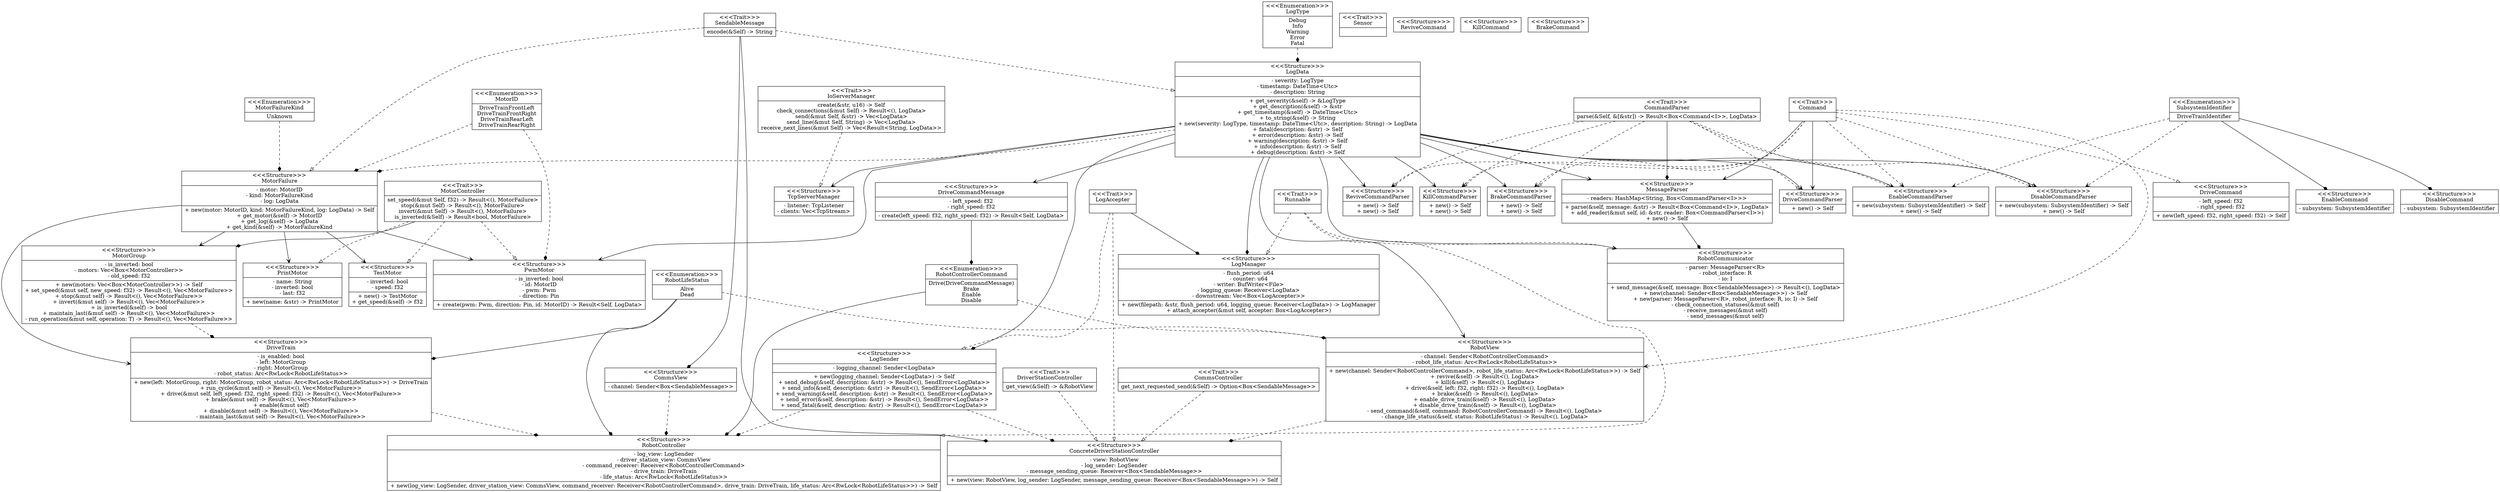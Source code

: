 digraph ml {
    ndPwmMotor[label="{&lt;&lt;&lt;Structure&gt;&gt;&gt;\nPwmMotor|- is_inverted: bool\n- id: MotorID\n- pwm: Pwm\n- direction: Pin|+ create(pwm: Pwm, direction: Pin, id: MotorID) -&gt; Result&lt;Self, LogData&gt;}"][shape="record"];
    ndTestMotor[label="{&lt;&lt;&lt;Structure&gt;&gt;&gt;\nTestMotor|- inverted: bool\n- speed: f32|+ new() -&gt; TestMotor\n+ get_speed(&amp;self) -&gt; f32}"][shape="record"];
    ndMotorGroup[label="{&lt;&lt;&lt;Structure&gt;&gt;&gt;\nMotorGroup|- is_inverted: bool\n- motors: Vec&lt;Box&lt;MotorController&gt;&gt;\n- old_speed: f32|+ new(motors: Vec&lt;Box&lt;MotorController&gt;&gt;) -&gt; Self\n+ set_speed(&amp;mut self, new_speed: f32) -&gt; Result&lt;(), Vec&lt;MotorFailure&gt;&gt;\n+ stop(&amp;mut self) -&gt; Result&lt;(), Vec&lt;MotorFailure&gt;&gt;\n+ invert(&amp;mut self) -&gt; Result&lt;(), Vec&lt;MotorFailure&gt;&gt;\n+ is_inverted(&amp;self) -&gt; bool\n+ maintain_last(&amp;mut self) -&gt; Result&lt;(), Vec&lt;MotorFailure&gt;&gt;\n- run_operation(&amp;mut self, operation: T) -&gt; Result&lt;(), Vec&lt;MotorFailure&gt;&gt;}"][shape="record"];
    ndPrintMotor[label="{&lt;&lt;&lt;Structure&gt;&gt;&gt;\nPrintMotor|- name: String\n- inverted: bool\n- last: f32|+ new(name: &amp;str) -&gt; PrintMotor}"][shape="record"];
    ndMotorFailureKind[label="{&lt;&lt;&lt;Enumeration&gt;&gt;&gt;\nMotorFailureKind|Unknown}"][shape="record"];
    ndMotorController[label="{&lt;&lt;&lt;Trait&gt;&gt;&gt;\nMotorController|set_speed(&amp;mut Self, f32) -&gt; Result&lt;(), MotorFailure&gt;\nstop(&amp;mut Self) -&gt; Result&lt;(), MotorFailure&gt;\ninvert(&amp;mut Self) -&gt; Result&lt;(), MotorFailure&gt;\nis_inverted(&amp;Self) -&gt; Result&lt;bool, MotorFailure&gt;}"][shape="record"];
    ndMotorFailure[label="{&lt;&lt;&lt;Structure&gt;&gt;&gt;\nMotorFailure|- motor: MotorID\n- kind: MotorFailureKind\n- log: LogData|+ new(motor: MotorID, kind: MotorFailureKind, log: LogData) -&gt; Self\n+ get_motor(&amp;self) -&gt; MotorID\n+ get_log(&amp;self) -&gt; LogData\n+ get_kind(&amp;self) -&gt; MotorFailureKind}"][shape="record"];
    ndSensor[label="{&lt;&lt;&lt;Trait&gt;&gt;&gt;\nSensor|}"][shape="record"];
    ndTcpServerManager[label="{&lt;&lt;&lt;Structure&gt;&gt;&gt;\nTcpServerManager|- listener: TcpListener\n- clients: Vec&lt;TcpStream&gt;}"][shape="record"];
    ndIoServerManager[label="{&lt;&lt;&lt;Trait&gt;&gt;&gt;\nIoServerManager|create(&amp;str, u16) -&gt; Self\ncheck_connections(&amp;mut Self) -&gt; Result&lt;(), LogData&gt;\nsend(&amp;mut Self, &amp;str) -&gt; Vec&lt;LogData&gt;\nsend_line(&amp;mut Self, String) -&gt; Vec&lt;LogData&gt;\nreceive_next_lines(&amp;mut Self) -&gt; Vec&lt;Result&lt;String, LogData&gt;&gt;}"][shape="record"];
    ndReviveCommand[label="{&lt;&lt;&lt;Structure&gt;&gt;&gt;\nReviveCommand}"][shape="record"];
    ndReviveCommandParser[label="{&lt;&lt;&lt;Structure&gt;&gt;&gt;\nReviveCommandParser|+ new() -&gt; Self\n+ new() -&gt; Self}"][shape="record"];
    ndKillCommand[label="{&lt;&lt;&lt;Structure&gt;&gt;&gt;\nKillCommand}"][shape="record"];
    ndKillCommandParser[label="{&lt;&lt;&lt;Structure&gt;&gt;&gt;\nKillCommandParser|+ new() -&gt; Self\n+ new() -&gt; Self}"][shape="record"];
    ndDisableCommand[label="{&lt;&lt;&lt;Structure&gt;&gt;&gt;\nDisableCommand|- subsystem: SubsystemIdentifier}"][shape="record"];
    ndDisableCommandParser[label="{&lt;&lt;&lt;Structure&gt;&gt;&gt;\nDisableCommandParser|+ new(subsystem: SubsystemIdentifier) -&gt; Self\n+ new() -&gt; Self}"][shape="record"];
    ndBrakeCommand[label="{&lt;&lt;&lt;Structure&gt;&gt;&gt;\nBrakeCommand}"][shape="record"];
    ndBrakeCommandParser[label="{&lt;&lt;&lt;Structure&gt;&gt;&gt;\nBrakeCommandParser|+ new() -&gt; Self\n+ new() -&gt; Self}"][shape="record"];
    ndDriveCommand[label="{&lt;&lt;&lt;Structure&gt;&gt;&gt;\nDriveCommand|- left_speed: f32\n- right_speed: f32|+ new(left_speed: f32, right_speed: f32) -&gt; Self}"][shape="record"];
    ndDriveCommandParser[label="{&lt;&lt;&lt;Structure&gt;&gt;&gt;\nDriveCommandParser|+ new() -&gt; Self}"][shape="record"];
    ndEnableCommand[label="{&lt;&lt;&lt;Structure&gt;&gt;&gt;\nEnableCommand|- subsystem: SubsystemIdentifier}"][shape="record"];
    ndEnableCommandParser[label="{&lt;&lt;&lt;Structure&gt;&gt;&gt;\nEnableCommandParser|+ new(subsystem: SubsystemIdentifier) -&gt; Self\n+ new() -&gt; Self}"][shape="record"];
    ndSubsystemIdentifier[label="{&lt;&lt;&lt;Enumeration&gt;&gt;&gt;\nSubsystemIdentifier|DriveTrainIdentifier}"][shape="record"];
    ndConcreteDriverStationController[label="{&lt;&lt;&lt;Structure&gt;&gt;&gt;\nConcreteDriverStationController|- view: RobotView\n- log_sender: LogSender\n- message_sending_queue: Receiver&lt;Box&lt;SendableMessage&gt;&gt;|+ new(view: RobotView, log_sender: LogSender, message_sending_queue: Receiver&lt;Box&lt;SendableMessage&gt;&gt;) -&gt; Self}"][shape="record"];
    ndDriverStationController[label="{&lt;&lt;&lt;Trait&gt;&gt;&gt;\nDriverStationController|get_view(&amp;Self) -&gt; &amp;RobotView}"][shape="record"];
    ndCommand[label="{&lt;&lt;&lt;Trait&gt;&gt;&gt;\nCommand|}"][shape="record"];
    ndCommandParser[label="{&lt;&lt;&lt;Trait&gt;&gt;&gt;\nCommandParser|parse(&amp;Self, &amp;[&amp;str]) -&gt; Result&lt;Box&lt;Command&lt;I&gt;&gt;, LogData&gt;}"][shape="record"];
    ndMessageParser[label="{&lt;&lt;&lt;Structure&gt;&gt;&gt;\nMessageParser|- readers: HashMap&lt;String, Box&lt;CommandParser&lt;I&gt;&gt;&gt;|+ parse(&amp;self, message: &amp;str) -&gt; Result&lt;Box&lt;Command&lt;I&gt;&gt;, LogData&gt;\n+ add_reader(&amp;mut self, id: &amp;str, reader: Box&lt;CommandParser&lt;I&gt;&gt;)\n+ new() -&gt; Self}"][shape="record"];
    ndSendableMessage[label="{&lt;&lt;&lt;Trait&gt;&gt;&gt;\nSendableMessage|encode(&amp;Self) -&gt; String}"][shape="record"];
    ndCommsController[label="{&lt;&lt;&lt;Trait&gt;&gt;&gt;\nCommsController|get_next_requested_send(&amp;Self) -&gt; Option&lt;Box&lt;SendableMessage&gt;&gt;}"][shape="record"];
    ndCommsView[label="{&lt;&lt;&lt;Structure&gt;&gt;&gt;\nCommsView|- channel: Sender&lt;Box&lt;SendableMessage&gt;&gt;}"][shape="record"];
    ndRobotCommunicator[label="{&lt;&lt;&lt;Structure&gt;&gt;&gt;\nRobotCommunicator|- parser: MessageParser&lt;R&gt;\n- robot_interface: R\n- io: I|+ send_message(&amp;self, message: Box&lt;SendableMessage&gt;) -&gt; Result&lt;(), LogData&gt;\n+ new(channel: Sender&lt;Box&lt;SendableMessage&gt;&gt;) -&gt; Self\n+ new(parser: MessageParser&lt;R&gt;, robot_interface: R, io: I) -&gt; Self\n- check_connection_statuses(&amp;mut self)\n- receive_messages(&amp;mut self)\n- send_messages(&amp;mut self)}"][shape="record"];
    ndRunnable[label="{&lt;&lt;&lt;Trait&gt;&gt;&gt;\nRunnable|}"][shape="record"];
    ndLogType[label="{&lt;&lt;&lt;Enumeration&gt;&gt;&gt;\nLogType|Debug\nInfo\nWarning\nError\nFatal}"][shape="record"];
    ndLogData[label="{&lt;&lt;&lt;Structure&gt;&gt;&gt;\nLogData|- severity: LogType\n- timestamp: DateTime&lt;Utc&gt;\n- description: String|+ get_severity(&amp;self) -&gt; &amp;LogType\n+ get_description(&amp;self) -&gt; &amp;str\n+ get_timestamp(&amp;self) -&gt; DateTime&lt;Utc&gt;\n+ to_string(&amp;self) -&gt; String\n+ new(severity: LogType, timestamp: DateTime&lt;Utc&gt;, description: String) -&gt; LogData\n+ fatal(description: &amp;str) -&gt; Self\n+ error(description: &amp;str) -&gt; Self\n+ warning(description: &amp;str) -&gt; Self\n+ info(description: &amp;str) -&gt; Self\n+ debug(description: &amp;str) -&gt; Self}"][shape="record"];
    ndLogAccepter[label="{&lt;&lt;&lt;Trait&gt;&gt;&gt;\nLogAccepter|}"][shape="record"];
    ndLogSender[label="{&lt;&lt;&lt;Structure&gt;&gt;&gt;\nLogSender|- logging_channel: Sender&lt;LogData&gt;|+ new(logging_channel: Sender&lt;LogData&gt;) -&gt; Self\n+ send_debug(&amp;self, description: &amp;str) -&gt; Result&lt;(), SendError&lt;LogData&gt;&gt;\n+ send_info(&amp;self, description: &amp;str) -&gt; Result&lt;(), SendError&lt;LogData&gt;&gt;\n+ send_warning(&amp;self, description: &amp;str) -&gt; Result&lt;(), SendError&lt;LogData&gt;&gt;\n+ send_error(&amp;self, description: &amp;str) -&gt; Result&lt;(), SendError&lt;LogData&gt;&gt;\n+ send_fatal(&amp;self, description: &amp;str) -&gt; Result&lt;(), SendError&lt;LogData&gt;&gt;}"][shape="record"];
    ndLogManager[label="{&lt;&lt;&lt;Structure&gt;&gt;&gt;\nLogManager|- flush_period: u64\n- counter: u64\n- writer: BufWriter&lt;File&gt;\n- logging_queue: Receiver&lt;LogData&gt;\n- downstream: Vec&lt;Box&lt;LogAccepter&gt;&gt;|+ new(filepath: &amp;str, flush_period: u64, logging_queue: Receiver&lt;LogData&gt;) -&gt; LogManager\n+ attach_accepter(&amp;mut self, accepter: Box&lt;LogAccepter&gt;)}"][shape="record"];
    ndMotorID[label="{&lt;&lt;&lt;Enumeration&gt;&gt;&gt;\nMotorID|DriveTrainFrontLeft\nDriveTrainFrontRight\nDriveTrainRearLeft\nDriveTrainRearRight}"][shape="record"];
    ndRobotController[label="{&lt;&lt;&lt;Structure&gt;&gt;&gt;\nRobotController|- log_view: LogSender\n- driver_station_view: CommsView\n- command_receiver: Receiver&lt;RobotControllerCommand&gt;\n- drive_train: DriveTrain\n- life_status: Arc&lt;RwLock&lt;RobotLifeStatus&gt;&gt;|+ new(log_view: LogSender, driver_station_view: CommsView, command_receiver: Receiver&lt;RobotControllerCommand&gt;, drive_train: DriveTrain, life_status: Arc&lt;RwLock&lt;RobotLifeStatus&gt;&gt;) -&gt; Self}"][shape="record"];
    ndDriveTrain[label="{&lt;&lt;&lt;Structure&gt;&gt;&gt;\nDriveTrain|- is_enabled: bool\n- left: MotorGroup\n- right: MotorGroup\n- robot_status: Arc&lt;RwLock&lt;RobotLifeStatus&gt;&gt;|+ new(left: MotorGroup, right: MotorGroup, robot_status: Arc&lt;RwLock&lt;RobotLifeStatus&gt;&gt;) -&gt; DriveTrain\n+ run_cycle(&amp;mut self) -&gt; Result&lt;(), Vec&lt;MotorFailure&gt;&gt;\n+ drive(&amp;mut self, left_speed: f32, right_speed: f32) -&gt; Result&lt;(), Vec&lt;MotorFailure&gt;&gt;\n+ brake(&amp;mut self) -&gt; Result&lt;(), Vec&lt;MotorFailure&gt;&gt;\n+ enable(&amp;mut self)\n+ disable(&amp;mut self) -&gt; Result&lt;(), Vec&lt;MotorFailure&gt;&gt;\n- maintain_last(&amp;mut self) -&gt; Result&lt;(), Vec&lt;MotorFailure&gt;&gt;}"][shape="record"];
    ndRobotLifeStatus[label="{&lt;&lt;&lt;Enumeration&gt;&gt;&gt;\nRobotLifeStatus|Alive\nDead}"][shape="record"];
    ndRobotControllerCommand[label="{&lt;&lt;&lt;Enumeration&gt;&gt;&gt;\nRobotControllerCommand|Drive(DriveCommandMessage)\nBrake\nEnable\nDisable}"][shape="record"];
    ndRobotView[label="{&lt;&lt;&lt;Structure&gt;&gt;&gt;\nRobotView|- channel: Sender&lt;RobotControllerCommand&gt;\n- robot_life_status: Arc&lt;RwLock&lt;RobotLifeStatus&gt;&gt;|+ new(channel: Sender&lt;RobotControllerCommand&gt;, robot_life_status: Arc&lt;RwLock&lt;RobotLifeStatus&gt;&gt;) -&gt; Self\n+ revive(&amp;self) -&gt; Result&lt;(), LogData&gt;\n+ kill(&amp;self) -&gt; Result&lt;(), LogData&gt;\n+ drive(&amp;self, left: f32, right: f32) -&gt; Result&lt;(), LogData&gt;\n+ brake(&amp;self) -&gt; Result&lt;(), LogData&gt;\n+ enable_drive_train(&amp;self) -&gt; Result&lt;(), LogData&gt;\n+ disable_drive_train(&amp;self) -&gt; Result&lt;(), LogData&gt;\n- send_command(&amp;self, command: RobotControllerCommand) -&gt; Result&lt;(), LogData&gt;\n- change_life_status(&amp;self, status: RobotLifeStatus) -&gt; Result&lt;(), LogData&gt;}"][shape="record"];
    ndDriveCommandMessage[label="{&lt;&lt;&lt;Structure&gt;&gt;&gt;\nDriveCommandMessage|- left_speed: f32\n- right_speed: f32|- create(left_speed: f32, right_speed: f32) -&gt; Result&lt;Self, LogData&gt;}"][shape="record"];
    ndMotorGroup -> ndDriveTrain[label=""][style="dashed"][arrowhead="diamond"];
    ndMotorFailureKind -> ndMotorFailure[label=""][style="dashed"][arrowhead="diamond"];
    ndMotorController -> ndPwmMotor[label=""][style="dashed"][arrowhead="onormal"];
    ndMotorController -> ndTestMotor[label=""][style="dashed"][arrowhead="onormal"];
    ndMotorController -> ndMotorGroup[label=""][arrowhead="diamond"];
    ndMotorController -> ndPrintMotor[label=""][style="dashed"][arrowhead="onormal"];
    ndMotorFailure -> ndPwmMotor[label=""][arrowhead="vee"];
    ndMotorFailure -> ndTestMotor[label=""][arrowhead="vee"];
    ndMotorFailure -> ndMotorGroup[label=""][arrowhead="vee"];
    ndMotorFailure -> ndPrintMotor[label=""][arrowhead="vee"];
    ndMotorFailure -> ndDriveTrain[label=""][arrowhead="vee"];
    ndIoServerManager -> ndTcpServerManager[label=""][style="dashed"][arrowhead="onormal"];
    ndSubsystemIdentifier -> ndDisableCommand[label=""][arrowhead="diamond"];
    ndSubsystemIdentifier -> ndDisableCommandParser[label=""][style="dashed"][arrowhead="vee"];
    ndSubsystemIdentifier -> ndEnableCommand[label=""][arrowhead="diamond"];
    ndSubsystemIdentifier -> ndEnableCommandParser[label=""][style="dashed"][arrowhead="vee"];
    ndDriverStationController -> ndConcreteDriverStationController[label=""][style="dashed"][arrowhead="onormal"];
    ndCommand -> ndReviveCommandParser[label=""][style="dashed"][arrowhead="vee"];
    ndCommand -> ndKillCommandParser[label=""][style="dashed"][arrowhead="vee"];
    ndCommand -> ndDisableCommandParser[label=""][style="dashed"][arrowhead="vee"];
    ndCommand -> ndBrakeCommandParser[label=""][style="dashed"][arrowhead="vee"];
    ndCommand -> ndDriveCommand[label=""][style="dashed"][arrowhead="onormal"];
    ndCommand -> ndDriveCommandParser[label=""][arrowhead="vee"];
    ndCommand -> ndEnableCommandParser[label=""][style="dashed"][arrowhead="vee"];
    ndCommand -> ndMessageParser[label=""][arrowhead="vee"];
    ndCommand -> ndRobotView[label=""][style="dashed"][arrowhead="vee"];
    ndCommandParser -> ndReviveCommandParser[label=""][style="dashed"][arrowhead="onormal"];
    ndCommandParser -> ndKillCommandParser[label=""][style="dashed"][arrowhead="onormal"];
    ndCommandParser -> ndDisableCommandParser[label=""][style="dashed"][arrowhead="onormal"];
    ndCommandParser -> ndBrakeCommandParser[label=""][style="dashed"][arrowhead="onormal"];
    ndCommandParser -> ndDriveCommandParser[label=""][style="dashed"][arrowhead="onormal"];
    ndCommandParser -> ndEnableCommandParser[label=""][style="dashed"][arrowhead="onormal"];
    ndCommandParser -> ndMessageParser[label=""][arrowhead="diamond"];
    ndMessageParser -> ndRobotCommunicator[label=""][arrowhead="diamond"];
    ndSendableMessage -> ndMotorFailure[label=""][style="dashed"][arrowhead="onormal"];
    ndSendableMessage -> ndConcreteDriverStationController[label=""][arrowhead="diamond"];
    ndSendableMessage -> ndCommsView[label=""][arrowhead="diamond"];
    ndSendableMessage -> ndLogData[label=""][style="dashed"][arrowhead="onormal"];
    ndCommsController -> ndConcreteDriverStationController[label=""][style="dashed"][arrowhead="onormal"];
    ndCommsView -> ndRobotController[label=""][style="dashed"][arrowhead="diamond"];
    ndRunnable -> ndRobotCommunicator[label=""][style="dashed"][arrowhead="onormal"];
    ndRunnable -> ndLogManager[label=""][style="dashed"][arrowhead="onormal"];
    ndRunnable -> ndRobotController[label=""][style="dashed"][arrowhead="onormal"];
    ndLogType -> ndLogData[label=""][style="dashed"][arrowhead="diamond"];
    ndLogData -> ndPwmMotor[label=""][arrowhead="vee"];
    ndLogData -> ndMotorFailure[label=""][style="dashed"][arrowhead="diamond"];
    ndLogData -> ndTcpServerManager[label=""][arrowhead="vee"];
    ndLogData -> ndReviveCommandParser[label=""][arrowhead="vee"];
    ndLogData -> ndKillCommandParser[label=""][arrowhead="vee"];
    ndLogData -> ndDisableCommandParser[label=""][arrowhead="vee"];
    ndLogData -> ndBrakeCommandParser[label=""][arrowhead="vee"];
    ndLogData -> ndDriveCommandParser[label=""][arrowhead="vee"];
    ndLogData -> ndEnableCommandParser[label=""][arrowhead="vee"];
    ndLogData -> ndMessageParser[label=""][arrowhead="vee"];
    ndLogData -> ndRobotCommunicator[label=""][arrowhead="vee"];
    ndLogData -> ndLogSender[label=""][arrowhead="diamond"];
    ndLogData -> ndLogManager[label=""][arrowhead="diamond"];
    ndLogData -> ndRobotView[label=""][arrowhead="vee"];
    ndLogData -> ndDriveCommandMessage[label=""][arrowhead="vee"];
    ndLogAccepter -> ndConcreteDriverStationController[label=""][style="dashed"][arrowhead="onormal"];
    ndLogAccepter -> ndLogSender[label=""][style="dashed"][arrowhead="onormal"];
    ndLogAccepter -> ndLogManager[label=""][arrowhead="diamond"];
    ndLogSender -> ndConcreteDriverStationController[label=""][style="dashed"][arrowhead="diamond"];
    ndLogSender -> ndRobotController[label=""][style="dashed"][arrowhead="diamond"];
    ndMotorID -> ndPwmMotor[label=""][style="dashed"][arrowhead="diamond"];
    ndMotorID -> ndMotorFailure[label=""][style="dashed"][arrowhead="diamond"];
    ndDriveTrain -> ndRobotController[label=""][style="dashed"][arrowhead="diamond"];
    ndRobotLifeStatus -> ndRobotController[label=""][arrowhead="diamond"];
    ndRobotLifeStatus -> ndDriveTrain[label=""][arrowhead="diamond"];
    ndRobotLifeStatus -> ndRobotView[label=""][style="dashed"][arrowhead="diamond"];
    ndRobotControllerCommand -> ndRobotController[label=""][arrowhead="diamond"];
    ndRobotControllerCommand -> ndRobotView[label=""][style="dashed"][arrowhead="diamond"];
    ndRobotView -> ndConcreteDriverStationController[label=""][style="dashed"][arrowhead="diamond"];
    ndDriveCommandMessage -> ndRobotControllerCommand[label=""][arrowhead="diamond"];
}
